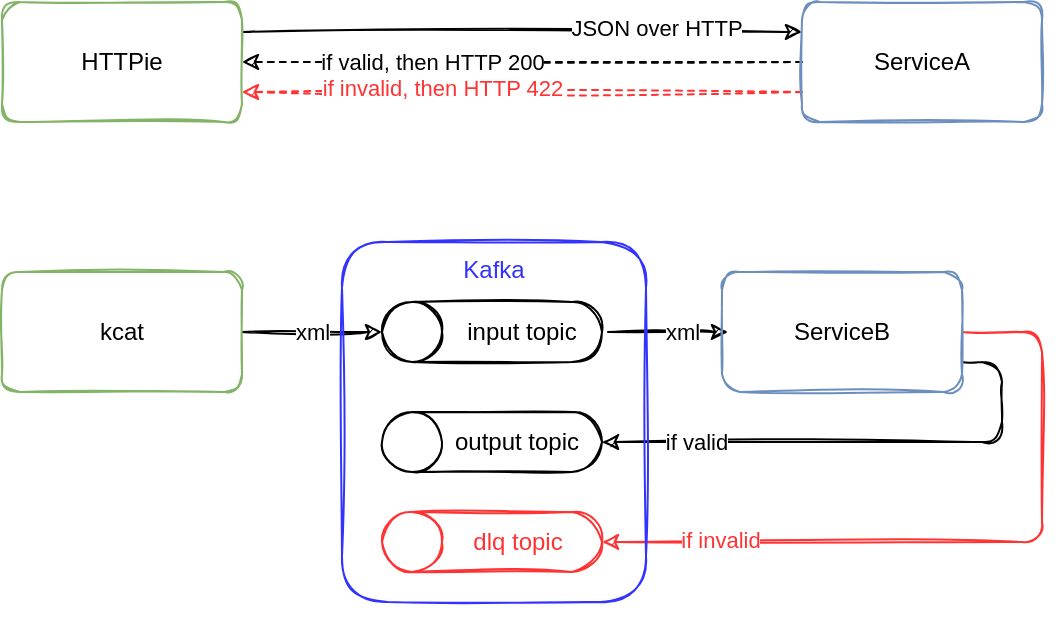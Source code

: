 <mxfile version="20.7.2" type="device" pages="2"><diagram id="8p-lC2AwdFh88mKuDQkO" name="light"><mxGraphModel dx="753" dy="417" grid="1" gridSize="10" guides="1" tooltips="1" connect="1" arrows="1" fold="1" page="1" pageScale="1" pageWidth="850" pageHeight="1100" math="0" shadow="0"><root><mxCell id="0"/><mxCell id="1" parent="0"/><mxCell id="rmotCwbEnxl7Q_GgQrHp-3" style="edgeStyle=orthogonalEdgeStyle;rounded=0;orthogonalLoop=1;jettySize=auto;html=1;entryX=0;entryY=0.25;entryDx=0;entryDy=0;sketch=1;exitX=1;exitY=0.25;exitDx=0;exitDy=0;" parent="1" source="rmotCwbEnxl7Q_GgQrHp-1" target="rmotCwbEnxl7Q_GgQrHp-2" edge="1"><mxGeometry relative="1" as="geometry"/></mxCell><mxCell id="rmotCwbEnxl7Q_GgQrHp-21" value="&lt;font color=&quot;#000000&quot;&gt;JSON over HTTP&lt;/font&gt;" style="edgeLabel;html=1;align=center;verticalAlign=middle;resizable=0;points=[];fontColor=#FF3333;" parent="rmotCwbEnxl7Q_GgQrHp-3" vertex="1" connectable="0"><mxGeometry x="0.35" relative="1" as="geometry"><mxPoint x="18" y="-2" as="offset"/></mxGeometry></mxCell><mxCell id="rmotCwbEnxl7Q_GgQrHp-1" value="HTTPie" style="rounded=1;whiteSpace=wrap;html=1;sketch=1;fillColor=none;strokeColor=#82b366;" parent="1" vertex="1"><mxGeometry x="40" y="40" width="120" height="60" as="geometry"/></mxCell><mxCell id="rmotCwbEnxl7Q_GgQrHp-19" style="edgeStyle=orthogonalEdgeStyle;rounded=0;sketch=1;orthogonalLoop=1;jettySize=auto;html=1;entryX=1;entryY=0.5;entryDx=0;entryDy=0;fontColor=#FF3333;startArrow=none;startFill=0;endArrow=classic;endFill=1;dashed=1;" parent="1" source="rmotCwbEnxl7Q_GgQrHp-2" target="rmotCwbEnxl7Q_GgQrHp-1" edge="1"><mxGeometry relative="1" as="geometry"/></mxCell><mxCell id="rmotCwbEnxl7Q_GgQrHp-22" value="if valid, then HTTP 200" style="edgeLabel;html=1;align=center;verticalAlign=middle;resizable=0;points=[];fontColor=#000000;" parent="rmotCwbEnxl7Q_GgQrHp-19" vertex="1" connectable="0"><mxGeometry x="-0.4" y="2" relative="1" as="geometry"><mxPoint x="-101" y="-2" as="offset"/></mxGeometry></mxCell><mxCell id="rmotCwbEnxl7Q_GgQrHp-20" style="edgeStyle=orthogonalEdgeStyle;rounded=0;sketch=1;orthogonalLoop=1;jettySize=auto;html=1;entryX=1;entryY=0.75;entryDx=0;entryDy=0;dashed=1;fontColor=#FF3333;startArrow=none;startFill=0;endArrow=classic;endFill=1;exitX=0;exitY=0.75;exitDx=0;exitDy=0;strokeColor=#FF3333;" parent="1" source="rmotCwbEnxl7Q_GgQrHp-2" target="rmotCwbEnxl7Q_GgQrHp-1" edge="1"><mxGeometry relative="1" as="geometry"/></mxCell><mxCell id="rmotCwbEnxl7Q_GgQrHp-23" value="if invalid, then HTTP 422" style="edgeLabel;html=1;align=center;verticalAlign=middle;resizable=0;points=[];fontColor=#FF3333;" parent="rmotCwbEnxl7Q_GgQrHp-20" vertex="1" connectable="0"><mxGeometry x="-0.083" y="6" relative="1" as="geometry"><mxPoint x="-52" y="-8" as="offset"/></mxGeometry></mxCell><mxCell id="rmotCwbEnxl7Q_GgQrHp-2" value="ServiceA" style="rounded=1;whiteSpace=wrap;html=1;sketch=1;fillColor=none;strokeColor=#6c8ebf;" parent="1" vertex="1"><mxGeometry x="440" y="40" width="120" height="60" as="geometry"/></mxCell><mxCell id="rmotCwbEnxl7Q_GgQrHp-10" value="xml" style="edgeStyle=orthogonalEdgeStyle;rounded=0;sketch=1;orthogonalLoop=1;jettySize=auto;html=1;entryX=0.5;entryY=0;entryDx=0;entryDy=0;entryPerimeter=0;" parent="1" source="rmotCwbEnxl7Q_GgQrHp-4" target="rmotCwbEnxl7Q_GgQrHp-5" edge="1"><mxGeometry relative="1" as="geometry"/></mxCell><mxCell id="rmotCwbEnxl7Q_GgQrHp-4" value="kcat" style="rounded=1;whiteSpace=wrap;html=1;sketch=1;fillColor=none;strokeColor=#82b366;" parent="1" vertex="1"><mxGeometry x="40" y="175" width="120" height="60" as="geometry"/></mxCell><mxCell id="rmotCwbEnxl7Q_GgQrHp-7" value="" style="shape=cylinder3;whiteSpace=wrap;html=1;boundedLbl=1;backgroundOutline=1;size=15;rounded=1;sketch=1;rotation=-90;strokeColor=#FF3333;" parent="1" vertex="1"><mxGeometry x="270" y="255" width="30" height="110" as="geometry"/></mxCell><mxCell id="rmotCwbEnxl7Q_GgQrHp-9" value="" style="group" parent="1" vertex="1" connectable="0"><mxGeometry x="230" y="190" width="110" height="30" as="geometry"/></mxCell><mxCell id="rmotCwbEnxl7Q_GgQrHp-5" value="" style="shape=cylinder3;whiteSpace=wrap;html=1;boundedLbl=1;backgroundOutline=1;size=15;rounded=1;sketch=1;rotation=-90;" parent="rmotCwbEnxl7Q_GgQrHp-9" vertex="1"><mxGeometry x="40" y="-40" width="30" height="110" as="geometry"/></mxCell><mxCell id="rmotCwbEnxl7Q_GgQrHp-8" value="input topic" style="text;html=1;strokeColor=none;fillColor=none;align=center;verticalAlign=middle;whiteSpace=wrap;rounded=0;sketch=1;" parent="rmotCwbEnxl7Q_GgQrHp-9" vertex="1"><mxGeometry x="40" width="60" height="30" as="geometry"/></mxCell><mxCell id="rmotCwbEnxl7Q_GgQrHp-13" value="xml" style="edgeStyle=orthogonalEdgeStyle;rounded=0;sketch=1;orthogonalLoop=1;jettySize=auto;html=1;entryX=0.5;entryY=1;entryDx=0;entryDy=0;entryPerimeter=0;startArrow=classic;startFill=1;endArrow=none;endFill=0;" parent="1" edge="1"><mxGeometry x="-0.233" relative="1" as="geometry"><mxPoint x="403" y="205" as="sourcePoint"/><mxPoint x="343" y="205" as="targetPoint"/><Array as="points"><mxPoint x="383" y="205"/><mxPoint x="383" y="205"/></Array><mxPoint as="offset"/></mxGeometry></mxCell><mxCell id="rmotCwbEnxl7Q_GgQrHp-17" style="edgeStyle=orthogonalEdgeStyle;rounded=1;sketch=1;orthogonalLoop=1;jettySize=auto;html=1;entryX=1;entryY=0.5;entryDx=0;entryDy=0;fontColor=#FF3333;startArrow=none;startFill=0;endArrow=classic;endFill=1;exitX=1;exitY=0.75;exitDx=0;exitDy=0;shadow=0;" parent="1" source="rmotCwbEnxl7Q_GgQrHp-11" target="rmotCwbEnxl7Q_GgQrHp-14" edge="1"><mxGeometry relative="1" as="geometry"><Array as="points"><mxPoint x="540" y="220"/><mxPoint x="540" y="260"/></Array></mxGeometry></mxCell><mxCell id="rmotCwbEnxl7Q_GgQrHp-24" value="&lt;font color=&quot;#000000&quot;&gt;if valid&lt;/font&gt;" style="edgeLabel;html=1;align=center;verticalAlign=middle;resizable=0;points=[];fontColor=#FF3333;" parent="rmotCwbEnxl7Q_GgQrHp-17" vertex="1" connectable="0"><mxGeometry x="0.586" relative="1" as="geometry"><mxPoint x="-7" as="offset"/></mxGeometry></mxCell><mxCell id="rmotCwbEnxl7Q_GgQrHp-18" style="edgeStyle=orthogonalEdgeStyle;rounded=1;sketch=1;orthogonalLoop=1;jettySize=auto;html=1;entryX=0.5;entryY=1;entryDx=0;entryDy=0;entryPerimeter=0;fontColor=#FF3333;startArrow=none;startFill=0;endArrow=classic;endFill=1;strokeColor=#FF3333;" parent="1" source="rmotCwbEnxl7Q_GgQrHp-11" target="rmotCwbEnxl7Q_GgQrHp-7" edge="1"><mxGeometry relative="1" as="geometry"><Array as="points"><mxPoint x="560" y="205"/><mxPoint x="560" y="310"/></Array></mxGeometry></mxCell><mxCell id="rmotCwbEnxl7Q_GgQrHp-25" value="if invalid" style="edgeLabel;html=1;align=center;verticalAlign=middle;resizable=0;points=[];fontColor=#FF3333;" parent="rmotCwbEnxl7Q_GgQrHp-18" vertex="1" connectable="0"><mxGeometry x="0.68" y="1" relative="1" as="geometry"><mxPoint y="-2" as="offset"/></mxGeometry></mxCell><mxCell id="rmotCwbEnxl7Q_GgQrHp-11" value="ServiceB" style="rounded=1;whiteSpace=wrap;html=1;sketch=1;fillColor=none;strokeColor=#6c8ebf;" parent="1" vertex="1"><mxGeometry x="400" y="175" width="120" height="60" as="geometry"/></mxCell><mxCell id="rmotCwbEnxl7Q_GgQrHp-15" value="" style="group" parent="1" vertex="1" connectable="0"><mxGeometry x="230" y="245" width="132" height="115" as="geometry"/></mxCell><mxCell id="rmotCwbEnxl7Q_GgQrHp-6" value="" style="shape=cylinder3;whiteSpace=wrap;html=1;boundedLbl=1;backgroundOutline=1;size=15;rounded=1;sketch=1;rotation=-90;" parent="rmotCwbEnxl7Q_GgQrHp-15" vertex="1"><mxGeometry x="40" y="-40" width="30" height="110" as="geometry"/></mxCell><mxCell id="rmotCwbEnxl7Q_GgQrHp-14" value="output topic" style="text;html=1;strokeColor=none;fillColor=none;align=center;verticalAlign=middle;whiteSpace=wrap;rounded=0;sketch=1;" parent="rmotCwbEnxl7Q_GgQrHp-15" vertex="1"><mxGeometry x="25" width="85" height="30" as="geometry"/></mxCell><mxCell id="rmotCwbEnxl7Q_GgQrHp-26" value="&lt;font color=&quot;#3333ff&quot;&gt;Kafka&lt;/font&gt;" style="rounded=1;whiteSpace=wrap;html=1;sketch=1;strokeColor=#3333FF;fontColor=#FF3333;fillColor=none;verticalAlign=top;" parent="rmotCwbEnxl7Q_GgQrHp-15" vertex="1"><mxGeometry x="-20" y="-85" width="152" height="180" as="geometry"/></mxCell><mxCell id="rmotCwbEnxl7Q_GgQrHp-16" value="&lt;font color=&quot;#ff3333&quot;&gt;dlq topic&lt;/font&gt;" style="text;html=1;strokeColor=none;fillColor=none;align=center;verticalAlign=middle;whiteSpace=wrap;rounded=0;sketch=1;" parent="1" vertex="1"><mxGeometry x="268" y="295" width="60" height="30" as="geometry"/></mxCell></root></mxGraphModel></diagram><diagram name="dark" id="XEQytAWpu3UaZRRzy_gQ"><mxGraphModel dx="923" dy="512" grid="1" gridSize="10" guides="1" tooltips="1" connect="1" arrows="1" fold="1" page="1" pageScale="1" pageWidth="850" pageHeight="1100" background="#000000" math="0" shadow="0"><root><mxCell id="emOGOK0GXZTgacAGa_EJ-0"/><mxCell id="emOGOK0GXZTgacAGa_EJ-1" parent="emOGOK0GXZTgacAGa_EJ-0"/><mxCell id="emOGOK0GXZTgacAGa_EJ-4" value="&lt;b&gt;HTTPie&lt;/b&gt;" style="rounded=1;whiteSpace=wrap;html=1;sketch=1;fillColor=none;strokeColor=#82b366;fontColor=#FFFFFF;" vertex="1" parent="emOGOK0GXZTgacAGa_EJ-1"><mxGeometry x="40" y="40" width="120" height="60" as="geometry"/></mxCell><mxCell id="emOGOK0GXZTgacAGa_EJ-9" value="ServiceA" style="rounded=1;whiteSpace=wrap;html=1;sketch=1;fillColor=none;strokeColor=#6c8ebf;fontColor=#FFFFFF;shadow=0;" vertex="1" parent="emOGOK0GXZTgacAGa_EJ-1"><mxGeometry x="440" y="40" width="120" height="60" as="geometry"/></mxCell><mxCell id="emOGOK0GXZTgacAGa_EJ-11" value="kcat" style="rounded=1;whiteSpace=wrap;html=1;sketch=1;fillColor=none;strokeColor=#82b366;fontColor=#FFFFFF;" vertex="1" parent="emOGOK0GXZTgacAGa_EJ-1"><mxGeometry x="40" y="175" width="120" height="60" as="geometry"/></mxCell><mxCell id="emOGOK0GXZTgacAGa_EJ-21" value="ServiceB" style="rounded=1;whiteSpace=wrap;html=1;sketch=1;fillColor=none;strokeColor=#6c8ebf;fontColor=#FFFFFF;" vertex="1" parent="emOGOK0GXZTgacAGa_EJ-1"><mxGeometry x="400" y="175" width="120" height="60" as="geometry"/></mxCell><mxCell id="emOGOK0GXZTgacAGa_EJ-25" value="&lt;font color=&quot;#3333ff&quot;&gt;Kafka&lt;/font&gt;" style="rounded=1;whiteSpace=wrap;html=1;verticalAlign=top;fillColor=none;fontColor=#333333;strokeColor=#d6d6d6;sketch=1;curveFitting=1;jiggle=2;" vertex="1" parent="emOGOK0GXZTgacAGa_EJ-1"><mxGeometry x="209" y="160" width="152" height="180" as="geometry"/></mxCell><mxCell id="emOGOK0GXZTgacAGa_EJ-12" value="" style="shape=cylinder3;whiteSpace=wrap;html=1;boundedLbl=1;backgroundOutline=1;size=15;rounded=1;sketch=1;rotation=-90;strokeColor=#FF3333;" vertex="1" parent="emOGOK0GXZTgacAGa_EJ-1"><mxGeometry x="270" y="255" width="30" height="110" as="geometry"/></mxCell><mxCell id="emOGOK0GXZTgacAGa_EJ-13" value="" style="group;fillColor=none;" vertex="1" connectable="0" parent="emOGOK0GXZTgacAGa_EJ-1"><mxGeometry x="230" y="190" width="110" height="30" as="geometry"/></mxCell><mxCell id="emOGOK0GXZTgacAGa_EJ-14" value="" style="shape=cylinder3;whiteSpace=wrap;html=1;boundedLbl=1;backgroundOutline=1;size=15;rounded=1;sketch=1;rotation=-90;" vertex="1" parent="emOGOK0GXZTgacAGa_EJ-13"><mxGeometry x="40" y="-40" width="30" height="110" as="geometry"/></mxCell><mxCell id="emOGOK0GXZTgacAGa_EJ-15" value="input topic" style="text;html=1;strokeColor=none;fillColor=none;align=center;verticalAlign=middle;whiteSpace=wrap;rounded=0;sketch=1;" vertex="1" parent="emOGOK0GXZTgacAGa_EJ-13"><mxGeometry x="40" width="60" height="30" as="geometry"/></mxCell><mxCell id="emOGOK0GXZTgacAGa_EJ-26" value="&lt;font color=&quot;#ff3333&quot;&gt;dlq topic&lt;/font&gt;" style="text;html=1;strokeColor=none;fillColor=none;align=center;verticalAlign=middle;whiteSpace=wrap;rounded=0;sketch=1;" vertex="1" parent="emOGOK0GXZTgacAGa_EJ-1"><mxGeometry x="268" y="295" width="60" height="30" as="geometry"/></mxCell><mxCell id="emOGOK0GXZTgacAGa_EJ-23" value="" style="shape=cylinder3;whiteSpace=wrap;html=1;boundedLbl=1;backgroundOutline=1;size=15;rounded=1;sketch=1;rotation=-90;" vertex="1" parent="emOGOK0GXZTgacAGa_EJ-1"><mxGeometry x="268" y="200" width="30" height="110" as="geometry"/></mxCell><mxCell id="emOGOK0GXZTgacAGa_EJ-24" value="output topic" style="text;html=1;strokeColor=none;fillColor=none;align=center;verticalAlign=middle;whiteSpace=wrap;rounded=0;sketch=1;" vertex="1" parent="emOGOK0GXZTgacAGa_EJ-1"><mxGeometry x="255" y="240" width="85" height="30" as="geometry"/></mxCell><mxCell id="emOGOK0GXZTgacAGa_EJ-16" value="xml" style="edgeStyle=orthogonalEdgeStyle;rounded=0;sketch=1;orthogonalLoop=1;jettySize=auto;html=1;entryX=0.5;entryY=1;entryDx=0;entryDy=0;entryPerimeter=0;startArrow=classic;startFill=1;endArrow=none;endFill=0;strokeColor=#FFFFFF;labelBorderColor=none;labelBackgroundColor=#000000;fontColor=#FFFFFF;exitX=0;exitY=0.5;exitDx=0;exitDy=0;" edge="1" parent="emOGOK0GXZTgacAGa_EJ-1" source="emOGOK0GXZTgacAGa_EJ-21" target="emOGOK0GXZTgacAGa_EJ-14"><mxGeometry x="-0.233" relative="1" as="geometry"><mxPoint x="403" y="205" as="sourcePoint"/><mxPoint x="343" y="205" as="targetPoint"/><Array as="points"/><mxPoint as="offset"/></mxGeometry></mxCell><mxCell id="emOGOK0GXZTgacAGa_EJ-17" style="edgeStyle=orthogonalEdgeStyle;rounded=1;sketch=1;orthogonalLoop=1;jettySize=auto;html=1;entryX=1;entryY=0.5;entryDx=0;entryDy=0;fontColor=#FF3333;startArrow=none;startFill=0;endArrow=classic;endFill=1;exitX=1;exitY=0.75;exitDx=0;exitDy=0;shadow=0;strokeColor=#FFFFFF;" edge="1" parent="emOGOK0GXZTgacAGa_EJ-1" source="emOGOK0GXZTgacAGa_EJ-21" target="emOGOK0GXZTgacAGa_EJ-24"><mxGeometry relative="1" as="geometry"><Array as="points"><mxPoint x="540" y="220"/><mxPoint x="540" y="255"/></Array></mxGeometry></mxCell><mxCell id="emOGOK0GXZTgacAGa_EJ-18" value="&lt;font&gt;if valid&lt;/font&gt;" style="edgeLabel;html=1;align=center;verticalAlign=middle;resizable=0;points=[];fontColor=#FFFFFF;labelBorderColor=none;labelBackgroundColor=#000000;" vertex="1" connectable="0" parent="emOGOK0GXZTgacAGa_EJ-17"><mxGeometry x="0.586" relative="1" as="geometry"><mxPoint x="-7" as="offset"/></mxGeometry></mxCell><mxCell id="emOGOK0GXZTgacAGa_EJ-19" style="edgeStyle=orthogonalEdgeStyle;rounded=1;sketch=1;orthogonalLoop=1;jettySize=auto;html=1;entryX=0.5;entryY=1;entryDx=0;entryDy=0;entryPerimeter=0;fontColor=#FF3333;startArrow=none;startFill=0;endArrow=classic;endFill=1;strokeColor=#FF3333;" edge="1" parent="emOGOK0GXZTgacAGa_EJ-1" source="emOGOK0GXZTgacAGa_EJ-21" target="emOGOK0GXZTgacAGa_EJ-12"><mxGeometry relative="1" as="geometry"><Array as="points"><mxPoint x="560" y="205"/><mxPoint x="560" y="310"/></Array></mxGeometry></mxCell><mxCell id="emOGOK0GXZTgacAGa_EJ-20" value="if invalid" style="edgeLabel;html=1;align=center;verticalAlign=middle;resizable=0;points=[];fontColor=#FF3333;labelBackgroundColor=#000000;" vertex="1" connectable="0" parent="emOGOK0GXZTgacAGa_EJ-19"><mxGeometry x="0.68" y="1" relative="1" as="geometry"><mxPoint x="-8" y="-1" as="offset"/></mxGeometry></mxCell><mxCell id="emOGOK0GXZTgacAGa_EJ-10" value="xml" style="edgeStyle=orthogonalEdgeStyle;rounded=0;sketch=1;orthogonalLoop=1;jettySize=auto;html=1;entryX=0.5;entryY=0;entryDx=0;entryDy=0;entryPerimeter=0;strokeColor=#FFFFFF;labelBorderColor=none;labelBackgroundColor=#000000;fontColor=#FFFFFF;" edge="1" parent="emOGOK0GXZTgacAGa_EJ-1" source="emOGOK0GXZTgacAGa_EJ-11" target="emOGOK0GXZTgacAGa_EJ-14"><mxGeometry relative="1" as="geometry"/></mxCell><mxCell id="emOGOK0GXZTgacAGa_EJ-2" style="edgeStyle=orthogonalEdgeStyle;rounded=0;orthogonalLoop=1;jettySize=auto;html=1;entryX=0;entryY=0.25;entryDx=0;entryDy=0;sketch=1;exitX=1;exitY=0.25;exitDx=0;exitDy=0;fontColor=#FFFFFF;strokeColor=#FFFFFF;" edge="1" parent="emOGOK0GXZTgacAGa_EJ-1" source="emOGOK0GXZTgacAGa_EJ-4" target="emOGOK0GXZTgacAGa_EJ-9"><mxGeometry relative="1" as="geometry"/></mxCell><mxCell id="emOGOK0GXZTgacAGa_EJ-3" value="&lt;font&gt;JSON over HTTP&lt;/font&gt;" style="edgeLabel;html=1;align=center;verticalAlign=middle;resizable=0;points=[];fontColor=#FFFFFF;labelBorderColor=none;labelBackgroundColor=#000000;" vertex="1" connectable="0" parent="emOGOK0GXZTgacAGa_EJ-2"><mxGeometry x="0.35" relative="1" as="geometry"><mxPoint x="18" y="-2" as="offset"/></mxGeometry></mxCell><mxCell id="emOGOK0GXZTgacAGa_EJ-5" style="edgeStyle=orthogonalEdgeStyle;rounded=0;sketch=1;orthogonalLoop=1;jettySize=auto;html=1;entryX=1;entryY=0.5;entryDx=0;entryDy=0;fontColor=#FFFFFF;startArrow=none;startFill=0;endArrow=classic;endFill=1;dashed=1;strokeColor=#FFFFFF;" edge="1" parent="emOGOK0GXZTgacAGa_EJ-1" source="emOGOK0GXZTgacAGa_EJ-9" target="emOGOK0GXZTgacAGa_EJ-4"><mxGeometry relative="1" as="geometry"/></mxCell><mxCell id="emOGOK0GXZTgacAGa_EJ-6" value="if valid, then HTTP 200" style="edgeLabel;html=1;align=center;verticalAlign=middle;resizable=0;points=[];fontColor=#FFFFFF;labelBorderColor=none;labelBackgroundColor=#000000;" vertex="1" connectable="0" parent="emOGOK0GXZTgacAGa_EJ-5"><mxGeometry x="-0.4" y="2" relative="1" as="geometry"><mxPoint x="-100" y="-2" as="offset"/></mxGeometry></mxCell><mxCell id="emOGOK0GXZTgacAGa_EJ-7" style="edgeStyle=orthogonalEdgeStyle;rounded=0;sketch=1;orthogonalLoop=1;jettySize=auto;html=1;entryX=1;entryY=0.75;entryDx=0;entryDy=0;dashed=1;fontColor=#FF3333;startArrow=none;startFill=0;endArrow=classic;endFill=1;exitX=0;exitY=0.75;exitDx=0;exitDy=0;strokeColor=#FF3333;" edge="1" parent="emOGOK0GXZTgacAGa_EJ-1" source="emOGOK0GXZTgacAGa_EJ-9" target="emOGOK0GXZTgacAGa_EJ-4"><mxGeometry relative="1" as="geometry"/></mxCell><mxCell id="emOGOK0GXZTgacAGa_EJ-8" value="if invalid, then HTTP 422" style="edgeLabel;html=1;align=center;verticalAlign=middle;resizable=0;points=[];fontColor=#FF3333;labelBackgroundColor=#000000;" vertex="1" connectable="0" parent="emOGOK0GXZTgacAGa_EJ-7"><mxGeometry x="-0.083" y="6" relative="1" as="geometry"><mxPoint x="-51" y="-8" as="offset"/></mxGeometry></mxCell></root></mxGraphModel></diagram></mxfile>